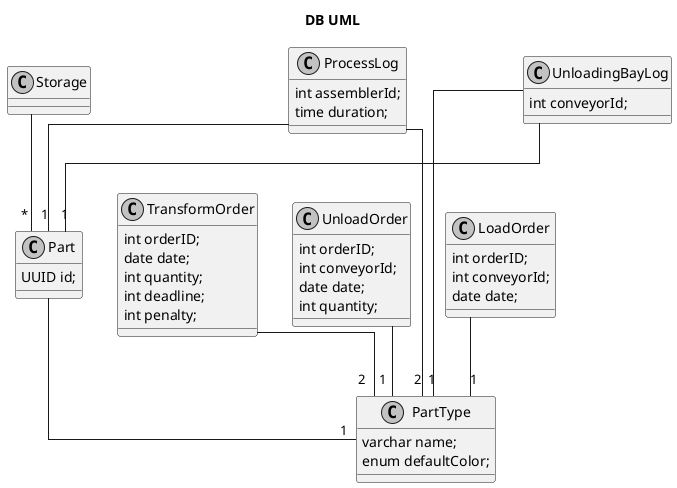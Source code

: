 @startuml
skinparam linetype ortho
skinparam Monochrome true

title DB UML

class Storage{
    
}

Storage --"*" Part

class Part{
	UUID id;
}

Part --"1" PartType

class PartType {
  varchar name;
  enum defaultColor;
}

class TransformOrder{
  int orderID;
  date date;
  int quantity;
  int deadline;
  int penalty;
}

TransformOrder --"2" PartType

class UnloadOrder{
  int orderID;
	int conveyorId;
  date date;
  int quantity;
}

UnloadOrder --"1" PartType

class LoadOrder{
  int orderID;
	int conveyorId;
  date date;
}

LoadOrder --"1" PartType

class ProcessLog{
	int assemblerId;
	time duration;
}

ProcessLog --"1" Part
ProcessLog --"2" PartType

class UnloadingBayLog{
	int conveyorId;
}

UnloadingBayLog --"1" Part
UnloadingBayLog --"1" PartType

@enduml